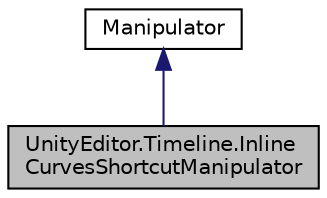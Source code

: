 digraph "UnityEditor.Timeline.InlineCurvesShortcutManipulator"
{
 // LATEX_PDF_SIZE
  edge [fontname="Helvetica",fontsize="10",labelfontname="Helvetica",labelfontsize="10"];
  node [fontname="Helvetica",fontsize="10",shape=record];
  Node1 [label="UnityEditor.Timeline.Inline\lCurvesShortcutManipulator",height=0.2,width=0.4,color="black", fillcolor="grey75", style="filled", fontcolor="black",tooltip=" "];
  Node2 -> Node1 [dir="back",color="midnightblue",fontsize="10",style="solid",fontname="Helvetica"];
  Node2 [label="Manipulator",height=0.2,width=0.4,color="black", fillcolor="white", style="filled",URL="$class_unity_editor_1_1_timeline_1_1_manipulator.html",tooltip=" "];
}
